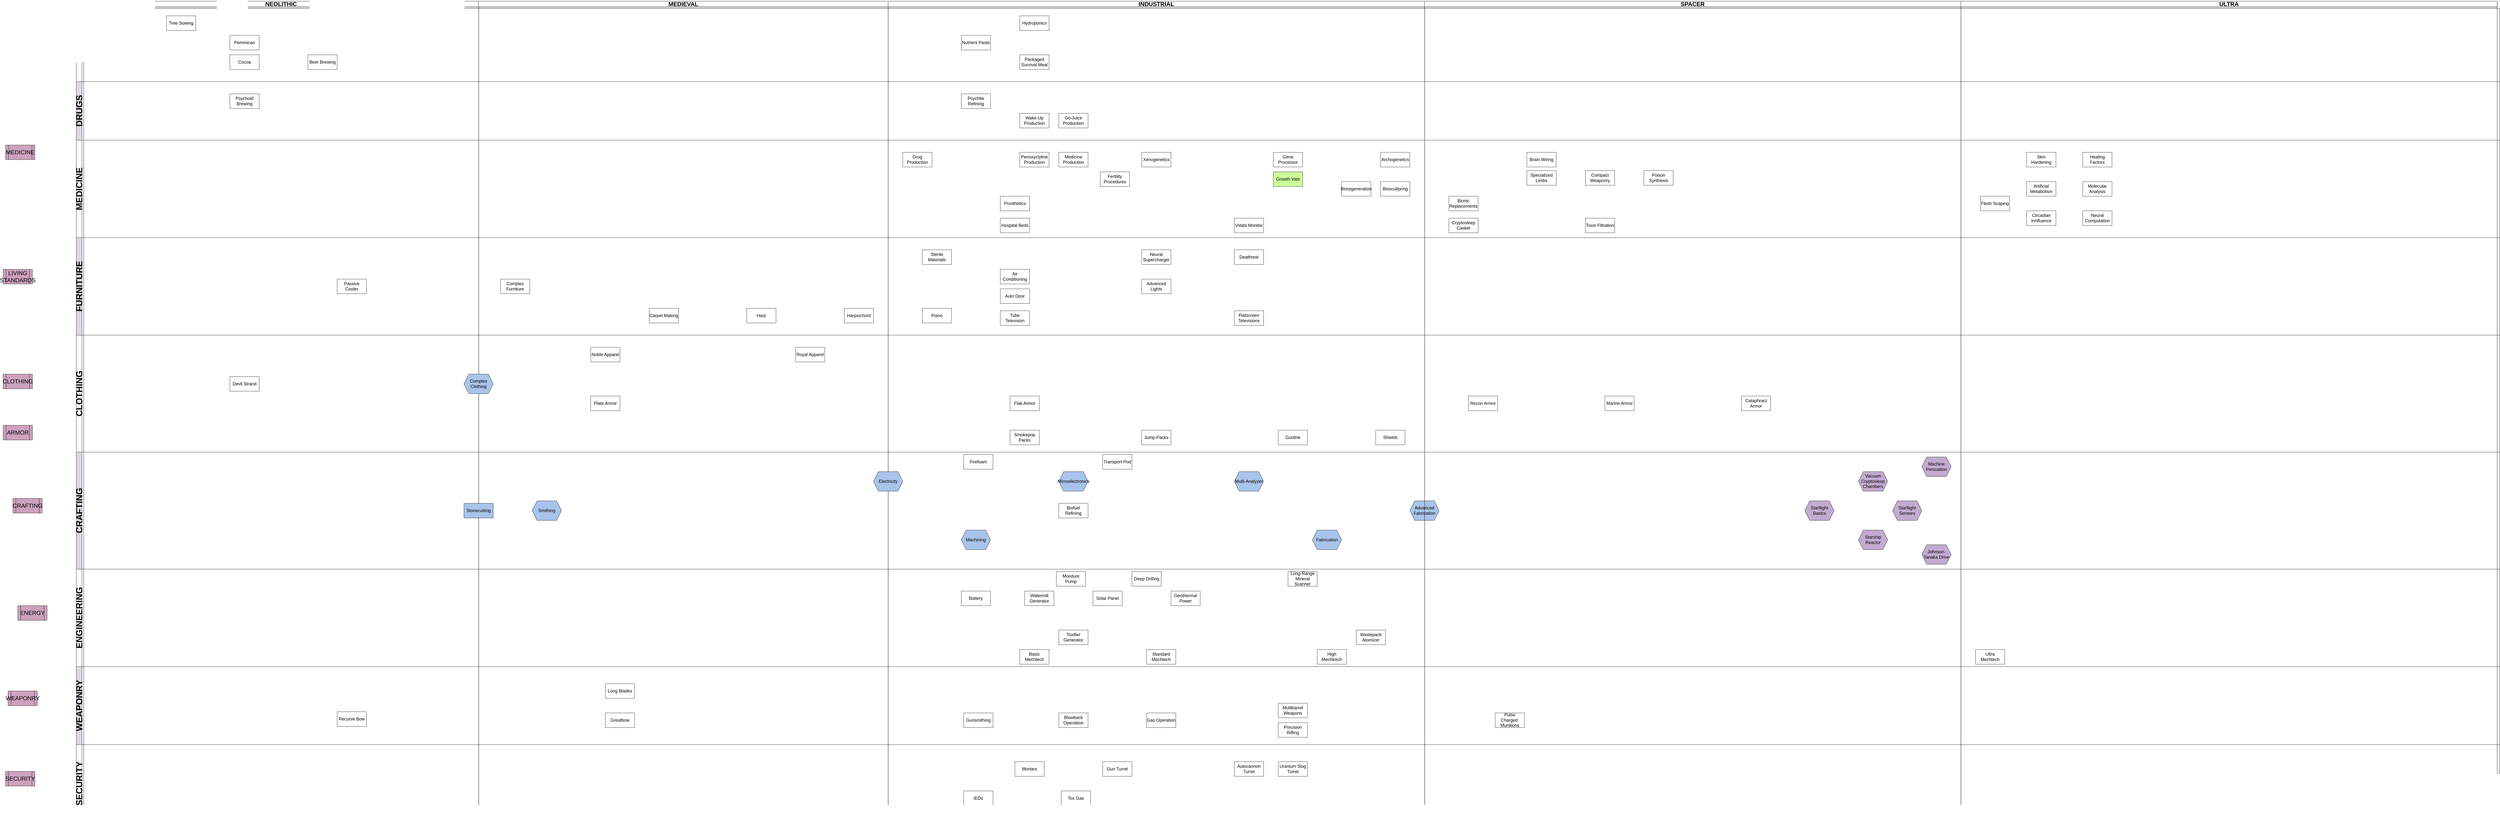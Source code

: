 <mxfile version="21.5.2" type="github">
  <diagram name="Page-1" id="KWzewiNtHVKbTdVzmJEv">
    <mxGraphModel dx="5887" dy="4160" grid="1" gridSize="10" guides="1" tooltips="1" connect="1" arrows="1" fold="1" page="1" pageScale="1" pageWidth="1100" pageHeight="850" math="0" shadow="0">
      <root>
        <mxCell id="0" />
        <mxCell id="1" parent="0" />
        <mxCell id="2xx0OkPRmbRjkBTVt8xA-1" value="&lt;font style=&quot;font-size: 24px;&quot;&gt;NEOLITHIC&lt;/font&gt;" style="swimlane;whiteSpace=wrap;html=1;movable=0;resizable=0;rotatable=0;deletable=0;editable=0;locked=1;connectable=0;shadow=1;" parent="1" vertex="1">
          <mxGeometry x="-1100" y="-850" width="1620" height="3400" as="geometry" />
        </mxCell>
        <mxCell id="2xx0OkPRmbRjkBTVt8xA-2" value="&lt;font style=&quot;font-size: 24px;&quot;&gt;MEDIEVAL&lt;/font&gt;" style="swimlane;whiteSpace=wrap;html=1;movable=0;resizable=0;rotatable=0;deletable=0;editable=0;locked=1;connectable=0;shadow=1;" parent="1" vertex="1">
          <mxGeometry x="520" y="-850" width="1680" height="3400" as="geometry" />
        </mxCell>
        <mxCell id="RUZkN_r-hM8I51EaVFaq-1" value="&lt;font style=&quot;font-size: 24px;&quot;&gt;INDUSTRIAL&lt;/font&gt;" style="swimlane;whiteSpace=wrap;html=1;movable=0;resizable=0;rotatable=0;deletable=0;editable=0;locked=1;connectable=0;shadow=1;" parent="1" vertex="1">
          <mxGeometry x="2200" y="-850" width="2200" height="3400" as="geometry" />
        </mxCell>
        <mxCell id="ZY5G_8CR-_nnytg-0bit-89" style="edgeStyle=orthogonalEdgeStyle;rounded=0;orthogonalLoop=1;jettySize=auto;html=1;exitX=0.5;exitY=0;exitDx=0;exitDy=0;entryX=0;entryY=0.5;entryDx=0;entryDy=0;" parent="1" edge="1">
          <mxGeometry relative="1" as="geometry">
            <mxPoint x="-950" y="-60" as="sourcePoint" />
          </mxGeometry>
        </mxCell>
        <mxCell id="RUZkN_r-hM8I51EaVFaq-41" value="&lt;font style=&quot;font-size: 18px;&quot;&gt;Devil Strand&lt;/font&gt;" style="rounded=0;whiteSpace=wrap;html=1;" parent="1" vertex="1">
          <mxGeometry x="-500" y="690" width="120" height="60" as="geometry" />
        </mxCell>
        <mxCell id="RUZkN_r-hM8I51EaVFaq-42" value="&lt;font style=&quot;font-size: 18px;&quot;&gt;Pemmican&lt;/font&gt;" style="rounded=0;whiteSpace=wrap;html=1;" parent="1" vertex="1">
          <mxGeometry x="-500" y="-710" width="120" height="60" as="geometry" />
        </mxCell>
        <mxCell id="RUZkN_r-hM8I51EaVFaq-43" value="&lt;font style=&quot;font-size: 18px;&quot;&gt;Recurve Bow&lt;/font&gt;" style="rounded=0;whiteSpace=wrap;html=1;" parent="1" vertex="1">
          <mxGeometry x="-60" y="2065" width="120" height="60" as="geometry" />
        </mxCell>
        <mxCell id="RUZkN_r-hM8I51EaVFaq-45" value="&lt;font style=&quot;font-size: 18px;&quot;&gt;Beer Brewing&lt;/font&gt;" style="rounded=0;whiteSpace=wrap;html=1;" parent="1" vertex="1">
          <mxGeometry x="-180" y="-630" width="120" height="60" as="geometry" />
        </mxCell>
        <mxCell id="RUZkN_r-hM8I51EaVFaq-46" value="&lt;font style=&quot;font-size: 18px;&quot;&gt;Psychoid Brewing&lt;/font&gt;" style="rounded=0;whiteSpace=wrap;html=1;" parent="1" vertex="1">
          <mxGeometry x="-500" y="-470" width="120" height="60" as="geometry" />
        </mxCell>
        <mxCell id="RUZkN_r-hM8I51EaVFaq-79" value="&lt;font style=&quot;font-size: 18px;&quot;&gt;Complex Clothing&lt;/font&gt;" style="shape=hexagon;perimeter=hexagonPerimeter2;whiteSpace=wrap;html=1;fixedSize=1;fillColor=#A9C4EB;" parent="1" vertex="1">
          <mxGeometry x="460" y="680" width="120" height="80" as="geometry" />
        </mxCell>
        <mxCell id="RUZkN_r-hM8I51EaVFaq-80" value="&lt;font style=&quot;font-size: 18px;&quot;&gt;Smithing&lt;/font&gt;" style="shape=hexagon;perimeter=hexagonPerimeter2;whiteSpace=wrap;html=1;fixedSize=1;fillColor=#A9C4EB;" parent="1" vertex="1">
          <mxGeometry x="740" y="1200" width="120" height="80" as="geometry" />
        </mxCell>
        <mxCell id="ZY5G_8CR-_nnytg-0bit-3" value="&lt;div&gt;&lt;font style=&quot;font-size: 18px;&quot;&gt;Long Blades&lt;/font&gt;&lt;/div&gt;" style="rounded=0;whiteSpace=wrap;html=1;" parent="1" vertex="1">
          <mxGeometry x="1040" y="1950" width="120" height="60" as="geometry" />
        </mxCell>
        <mxCell id="ZY5G_8CR-_nnytg-0bit-4" value="&lt;font style=&quot;font-size: 18px;&quot;&gt;Plate Armor&lt;/font&gt;" style="rounded=0;whiteSpace=wrap;html=1;" parent="1" vertex="1">
          <mxGeometry x="980" y="770" width="120" height="60" as="geometry" />
        </mxCell>
        <mxCell id="ZY5G_8CR-_nnytg-0bit-5" value="&lt;font style=&quot;font-size: 18px;&quot;&gt;Greatbow&lt;/font&gt;" style="rounded=0;whiteSpace=wrap;html=1;" parent="1" vertex="1">
          <mxGeometry x="1040" y="2070" width="120" height="60" as="geometry" />
        </mxCell>
        <mxCell id="ZY5G_8CR-_nnytg-0bit-14" value="&lt;font style=&quot;font-size: 18px;&quot;&gt;Noble Apparel&lt;/font&gt;" style="rounded=0;whiteSpace=wrap;html=1;" parent="1" vertex="1">
          <mxGeometry x="980" y="570" width="120" height="60" as="geometry" />
        </mxCell>
        <mxCell id="ZY5G_8CR-_nnytg-0bit-15" value="&lt;font style=&quot;font-size: 18px;&quot;&gt;Royal Apparel&lt;/font&gt;" style="rounded=0;whiteSpace=wrap;html=1;" parent="1" vertex="1">
          <mxGeometry x="1820" y="570" width="120" height="60" as="geometry" />
        </mxCell>
        <mxCell id="ZY5G_8CR-_nnytg-0bit-30" value="&lt;font style=&quot;font-size: 18px;&quot;&gt;Electricity&lt;/font&gt;" style="shape=hexagon;perimeter=hexagonPerimeter2;whiteSpace=wrap;html=1;fixedSize=1;fillColor=#A9C4EB;" parent="1" vertex="1">
          <mxGeometry x="2140" y="1080" width="120" height="80" as="geometry" />
        </mxCell>
        <mxCell id="ZY5G_8CR-_nnytg-0bit-31" value="&lt;font style=&quot;font-size: 18px;&quot;&gt;Machining&lt;/font&gt;" style="shape=hexagon;perimeter=hexagonPerimeter2;whiteSpace=wrap;html=1;fixedSize=1;fillColor=#A9C4EB;" parent="1" vertex="1">
          <mxGeometry x="2500" y="1320" width="120" height="80" as="geometry" />
        </mxCell>
        <mxCell id="ZY5G_8CR-_nnytg-0bit-40" value="&lt;font style=&quot;font-size: 18px;&quot;&gt;Drug Production&lt;/font&gt;" style="rounded=0;whiteSpace=wrap;html=1;" parent="1" vertex="1">
          <mxGeometry x="2260" y="-230" width="120" height="60" as="geometry" />
        </mxCell>
        <mxCell id="ZY5G_8CR-_nnytg-0bit-42" value="&lt;font style=&quot;font-size: 18px;&quot;&gt;Psychite Refining&lt;/font&gt;" style="rounded=0;whiteSpace=wrap;html=1;fillColor=#FFFFFF;" parent="1" vertex="1">
          <mxGeometry x="2500" y="-470" width="120" height="60" as="geometry" />
        </mxCell>
        <mxCell id="ZY5G_8CR-_nnytg-0bit-45" value="&lt;font style=&quot;font-size: 18px;&quot;&gt;Penoxyclyline Production&lt;/font&gt;" style="rounded=0;whiteSpace=wrap;html=1;fillColor=#FFFFFF;" parent="1" vertex="1">
          <mxGeometry x="2740" y="-230" width="120" height="60" as="geometry" />
        </mxCell>
        <mxCell id="ZY5G_8CR-_nnytg-0bit-49" value="&lt;font style=&quot;font-size: 18px;&quot;&gt;Sterile Materials&lt;/font&gt;" style="rounded=0;whiteSpace=wrap;html=1;fillColor=#FFFFFF;" parent="1" vertex="1">
          <mxGeometry x="2340" y="170" width="120" height="60" as="geometry" />
        </mxCell>
        <mxCell id="ZY5G_8CR-_nnytg-0bit-66" value="&lt;font style=&quot;font-size: 18px;&quot;&gt;Wake-Up Production&lt;/font&gt;" style="rounded=0;whiteSpace=wrap;html=1;fillColor=#FFFFFF;" parent="1" vertex="1">
          <mxGeometry x="2740" y="-390" width="120" height="60" as="geometry" />
        </mxCell>
        <mxCell id="ZY5G_8CR-_nnytg-0bit-67" value="&lt;font style=&quot;font-size: 18px;&quot;&gt;Go-Juice Production&lt;/font&gt;" style="rounded=0;whiteSpace=wrap;html=1;fillColor=#FFFFFF;" parent="1" vertex="1">
          <mxGeometry x="2900" y="-390" width="120" height="60" as="geometry" />
        </mxCell>
        <mxCell id="ZY5G_8CR-_nnytg-0bit-69" value="&lt;font style=&quot;font-size: 18px;&quot;&gt;Biofuel Refining&lt;/font&gt;" style="rounded=0;whiteSpace=wrap;html=1;fillColor=#FFFFFF;" parent="1" vertex="1">
          <mxGeometry x="2900" y="1210" width="120" height="60" as="geometry" />
        </mxCell>
        <mxCell id="ZY5G_8CR-_nnytg-0bit-70" value="&lt;font style=&quot;font-size: 18px;&quot;&gt;Battery&lt;/font&gt;" style="rounded=0;whiteSpace=wrap;html=1;fillColor=#FFFFFF;" parent="1" vertex="1">
          <mxGeometry x="2500" y="1570" width="120" height="60" as="geometry" />
        </mxCell>
        <mxCell id="ZY5G_8CR-_nnytg-0bit-71" value="&lt;div&gt;&lt;font style=&quot;font-size: 18px;&quot;&gt;Watermill Generator&lt;/font&gt;&lt;/div&gt;" style="rounded=0;whiteSpace=wrap;html=1;fillColor=#FFFFFF;" parent="1" vertex="1">
          <mxGeometry x="2760" y="1570" width="120" height="60" as="geometry" />
        </mxCell>
        <mxCell id="ZY5G_8CR-_nnytg-0bit-72" value="&lt;font style=&quot;font-size: 18px;&quot;&gt;Solar Panel&lt;/font&gt;" style="rounded=0;whiteSpace=wrap;html=1;fillColor=#FFFFFF;" parent="1" vertex="1">
          <mxGeometry x="3040" y="1570" width="120" height="60" as="geometry" />
        </mxCell>
        <mxCell id="ZY5G_8CR-_nnytg-0bit-91" value="&lt;font style=&quot;font-size: 18px;&quot;&gt;Nutrient Paste&lt;/font&gt;" style="rounded=0;whiteSpace=wrap;html=1;fillColor=#FFFFFF;" parent="1" vertex="1">
          <mxGeometry x="2500" y="-710" width="120" height="60" as="geometry" />
        </mxCell>
        <mxCell id="ZY5G_8CR-_nnytg-0bit-95" value="&lt;font style=&quot;font-size: 18px;&quot;&gt;Packaged Survival Meal&lt;/font&gt;" style="rounded=0;whiteSpace=wrap;html=1;fillColor=#FFFFFF;" parent="1" vertex="1">
          <mxGeometry x="2740" y="-630" width="120" height="60" as="geometry" />
        </mxCell>
        <mxCell id="ZY5G_8CR-_nnytg-0bit-100" value="&lt;font style=&quot;font-size: 18px;&quot;&gt;Flak Armor&lt;/font&gt;" style="rounded=0;whiteSpace=wrap;html=1;fillColor=#FFFFFF;" parent="1" vertex="1">
          <mxGeometry x="2700" y="770" width="120" height="60" as="geometry" />
        </mxCell>
        <mxCell id="ZY5G_8CR-_nnytg-0bit-104" value="&lt;font style=&quot;font-size: 18px;&quot;&gt;Mortars&lt;/font&gt;" style="rounded=0;whiteSpace=wrap;html=1;fillColor=#FFFFFF;" parent="1" vertex="1">
          <mxGeometry x="2720" y="2270" width="120" height="60" as="geometry" />
        </mxCell>
        <mxCell id="ZY5G_8CR-_nnytg-0bit-105" value="&lt;font style=&quot;font-size: 18px;&quot;&gt;Gunsmithing&lt;/font&gt;" style="rounded=0;whiteSpace=wrap;html=1;fillColor=#FFFFFF;" parent="1" vertex="1">
          <mxGeometry x="2510" y="2070" width="120" height="60" as="geometry" />
        </mxCell>
        <mxCell id="ZY5G_8CR-_nnytg-0bit-109" value="&lt;font style=&quot;font-size: 18px;&quot;&gt;Gas Operation&lt;/font&gt;" style="rounded=0;whiteSpace=wrap;html=1;fillColor=#FFFFFF;" parent="1" vertex="1">
          <mxGeometry x="3260" y="2070" width="120" height="60" as="geometry" />
        </mxCell>
        <mxCell id="ZY5G_8CR-_nnytg-0bit-110" value="&lt;font style=&quot;font-size: 18px;&quot;&gt;Blowback Operatiion&lt;/font&gt;" style="rounded=0;whiteSpace=wrap;html=1;fillColor=#FFFFFF;" parent="1" vertex="1">
          <mxGeometry x="2900" y="2070" width="120" height="60" as="geometry" />
        </mxCell>
        <mxCell id="ZY5G_8CR-_nnytg-0bit-111" value="&lt;font style=&quot;font-size: 18px;&quot;&gt;Gun Turret&lt;/font&gt;" style="rounded=0;whiteSpace=wrap;html=1;fillColor=#FFFFFF;" parent="1" vertex="1">
          <mxGeometry x="3080" y="2270" width="120" height="60" as="geometry" />
        </mxCell>
        <mxCell id="ZY5G_8CR-_nnytg-0bit-112" value="&lt;font style=&quot;font-size: 18px;&quot;&gt;Microelectronics&lt;/font&gt;" style="shape=hexagon;perimeter=hexagonPerimeter2;whiteSpace=wrap;html=1;fixedSize=1;fillColor=#A9C4EB;" parent="1" vertex="1">
          <mxGeometry x="2900" y="1080" width="120" height="80" as="geometry" />
        </mxCell>
        <mxCell id="ZY5G_8CR-_nnytg-0bit-113" value="&lt;font style=&quot;font-size: 18px;&quot;&gt;Firefoam&lt;/font&gt;" style="rounded=0;whiteSpace=wrap;html=1;fillColor=#FFFFFF;" parent="1" vertex="1">
          <mxGeometry x="2510" y="1010" width="120" height="60" as="geometry" />
        </mxCell>
        <mxCell id="ZY5G_8CR-_nnytg-0bit-114" value="&lt;font style=&quot;font-size: 18px;&quot;&gt;IEDs&lt;/font&gt;" style="rounded=0;whiteSpace=wrap;html=1;fillColor=#FFFFFF;" parent="1" vertex="1">
          <mxGeometry x="2510" y="2390" width="120" height="60" as="geometry" />
        </mxCell>
        <mxCell id="ZY5G_8CR-_nnytg-0bit-116" value="&lt;font style=&quot;font-size: 18px;&quot;&gt;Geothermal Power&lt;/font&gt;" style="rounded=0;whiteSpace=wrap;html=1;fillColor=#FFFFFF;" parent="1" vertex="1">
          <mxGeometry x="3360" y="1570" width="120" height="60" as="geometry" />
        </mxCell>
        <mxCell id="ZY5G_8CR-_nnytg-0bit-118" value="&lt;font style=&quot;font-size: 18px;&quot;&gt;Smokepop Packs&lt;/font&gt;" style="rounded=0;whiteSpace=wrap;html=1;fillColor=#FFFFFF;" parent="1" vertex="1">
          <mxGeometry x="2700" y="910" width="120" height="60" as="geometry" />
        </mxCell>
        <mxCell id="ZY5G_8CR-_nnytg-0bit-119" value="&lt;font style=&quot;font-size: 18px;&quot;&gt;Prosthetics&lt;/font&gt;" style="rounded=0;whiteSpace=wrap;html=1;fillColor=#FFFFFF;" parent="1" vertex="1">
          <mxGeometry x="2660" y="-50" width="120" height="60" as="geometry" />
        </mxCell>
        <mxCell id="ZY5G_8CR-_nnytg-0bit-123" value="&lt;font style=&quot;font-size: 18px;&quot;&gt;Moisture Pump&lt;/font&gt;" style="rounded=0;whiteSpace=wrap;html=1;fillColor=#FFFFFF;" parent="1" vertex="1">
          <mxGeometry x="2890" y="1490" width="120" height="60" as="geometry" />
        </mxCell>
        <mxCell id="ZY5G_8CR-_nnytg-0bit-125" value="&lt;font style=&quot;font-size: 18px;&quot;&gt;Hospital Beds&lt;/font&gt;" style="rounded=0;whiteSpace=wrap;html=1;fillColor=#FFFFFF;" parent="1" vertex="1">
          <mxGeometry x="2660" y="40" width="120" height="60" as="geometry" />
        </mxCell>
        <mxCell id="ZY5G_8CR-_nnytg-0bit-126" value="&lt;font style=&quot;font-size: 18px;&quot;&gt;Deep Drilling&lt;/font&gt;" style="rounded=0;whiteSpace=wrap;html=1;fillColor=#FFFFFF;" parent="1" vertex="1">
          <mxGeometry x="3200" y="1490" width="120" height="60" as="geometry" />
        </mxCell>
        <mxCell id="ZY5G_8CR-_nnytg-0bit-127" value="&lt;font style=&quot;font-size: 18px;&quot;&gt;Transport Pod&lt;/font&gt;" style="rounded=0;whiteSpace=wrap;html=1;fillColor=#FFFFFF;" parent="1" vertex="1">
          <mxGeometry x="3080" y="1010" width="120" height="60" as="geometry" />
        </mxCell>
        <mxCell id="ZY5G_8CR-_nnytg-0bit-128" value="&lt;font style=&quot;font-size: 18px;&quot;&gt;Medicine Production&lt;/font&gt;" style="rounded=0;whiteSpace=wrap;html=1;fillColor=#FFFFFF;" parent="1" vertex="1">
          <mxGeometry x="2900" y="-230" width="120" height="60" as="geometry" />
        </mxCell>
        <mxCell id="ZY5G_8CR-_nnytg-0bit-129" value="&lt;font style=&quot;font-size: 18px;&quot;&gt;Long-Range Mineral Scanner&lt;/font&gt;" style="rounded=0;whiteSpace=wrap;html=1;fillColor=#FFFFFF;" parent="1" vertex="1">
          <mxGeometry x="3840" y="1490" width="120" height="60" as="geometry" />
        </mxCell>
        <mxCell id="ZY5G_8CR-_nnytg-0bit-130" value="&lt;font style=&quot;font-size: 18px;&quot;&gt;Shields&lt;/font&gt;" style="rounded=0;whiteSpace=wrap;html=1;fillColor=#FFFFFF;" parent="1" vertex="1">
          <mxGeometry x="4200" y="910" width="120" height="60" as="geometry" />
        </mxCell>
        <mxCell id="ZY5G_8CR-_nnytg-0bit-132" value="&lt;font style=&quot;font-size: 18px;&quot;&gt;Precision Rifling&lt;/font&gt;" style="rounded=0;whiteSpace=wrap;html=1;fillColor=#FFFFFF;" parent="1" vertex="1">
          <mxGeometry x="3800" y="2110" width="120" height="60" as="geometry" />
        </mxCell>
        <mxCell id="ZY5G_8CR-_nnytg-0bit-133" value="&lt;font style=&quot;font-size: 18px;&quot;&gt;Autocannon Turret&lt;/font&gt;" style="rounded=0;whiteSpace=wrap;html=1;fillColor=#FFFFFF;" parent="1" vertex="1">
          <mxGeometry x="3620" y="2270" width="120" height="60" as="geometry" />
        </mxCell>
        <mxCell id="ZY5G_8CR-_nnytg-0bit-134" value="&lt;font style=&quot;font-size: 18px;&quot;&gt;Multibarrel Weapons&lt;/font&gt;" style="rounded=0;whiteSpace=wrap;html=1;fillColor=#FFFFFF;" parent="1" vertex="1">
          <mxGeometry x="3800" y="2030" width="120" height="60" as="geometry" />
        </mxCell>
        <mxCell id="ZY5G_8CR-_nnytg-0bit-135" value="&lt;font style=&quot;font-size: 18px;&quot;&gt;Multi-Analyzer&lt;/font&gt;" style="shape=hexagon;perimeter=hexagonPerimeter2;whiteSpace=wrap;html=1;fixedSize=1;fillColor=#A9C4EB;" parent="1" vertex="1">
          <mxGeometry x="3620" y="1080" width="120" height="80" as="geometry" />
        </mxCell>
        <mxCell id="ZY5G_8CR-_nnytg-0bit-136" value="&lt;font style=&quot;font-size: 18px;&quot;&gt;Viitals Monitor&lt;/font&gt;" style="rounded=0;whiteSpace=wrap;html=1;fillColor=#FFFFFF;" parent="1" vertex="1">
          <mxGeometry x="3620" y="40" width="120" height="60" as="geometry" />
        </mxCell>
        <mxCell id="ZY5G_8CR-_nnytg-0bit-137" value="&lt;font style=&quot;font-size: 18px;&quot;&gt;Fabrication&lt;/font&gt;" style="shape=hexagon;perimeter=hexagonPerimeter2;whiteSpace=wrap;html=1;fixedSize=1;fillColor=#A9C4EB;" parent="1" vertex="1">
          <mxGeometry x="3940" y="1320" width="120" height="80" as="geometry" />
        </mxCell>
        <mxCell id="ZY5G_8CR-_nnytg-0bit-138" value="&lt;font style=&quot;font-size: 18px;&quot;&gt;Advanced Fabrication&lt;/font&gt;" style="shape=hexagon;perimeter=hexagonPerimeter2;whiteSpace=wrap;html=1;fixedSize=1;fillColor=#A9C4EB;" parent="1" vertex="1">
          <mxGeometry x="4340" y="1200" width="120" height="80" as="geometry" />
        </mxCell>
        <mxCell id="ZY5G_8CR-_nnytg-0bit-139" value="&lt;font style=&quot;font-size: 18px;&quot;&gt;Uranium Slug Turret&lt;/font&gt;" style="rounded=0;whiteSpace=wrap;html=1;fillColor=#FFFFFF;" parent="1" vertex="1">
          <mxGeometry x="3800" y="2270" width="120" height="60" as="geometry" />
        </mxCell>
        <mxCell id="ZY5G_8CR-_nnytg-0bit-141" value="&lt;font style=&quot;font-size: 18px;&quot;&gt;Jump-Packs&lt;/font&gt;" style="rounded=0;whiteSpace=wrap;html=1;fillColor=#FFFFFF;" parent="1" vertex="1">
          <mxGeometry x="3240" y="910" width="120" height="60" as="geometry" />
        </mxCell>
        <mxCell id="ZY5G_8CR-_nnytg-0bit-142" value="&lt;font style=&quot;font-size: 18px;&quot;&gt;Gunlink&lt;/font&gt;" style="rounded=0;whiteSpace=wrap;html=1;fillColor=#FFFFFF;" parent="1" vertex="1">
          <mxGeometry x="3800" y="910" width="120" height="60" as="geometry" />
        </mxCell>
        <mxCell id="ZY5G_8CR-_nnytg-0bit-174" value="&lt;font style=&quot;font-size: 18px;&quot;&gt;Tree Sowing&lt;/font&gt;" style="rounded=0;whiteSpace=wrap;html=1;" parent="1" vertex="1">
          <mxGeometry x="-760" y="-790" width="120" height="60" as="geometry" />
        </mxCell>
        <mxCell id="ZY5G_8CR-_nnytg-0bit-175" value="&lt;font style=&quot;font-size: 18px;&quot;&gt;Cocoa&lt;/font&gt;" style="rounded=0;whiteSpace=wrap;html=1;" parent="1" vertex="1">
          <mxGeometry x="-500" y="-630" width="120" height="60" as="geometry" />
        </mxCell>
        <mxCell id="ZY5G_8CR-_nnytg-0bit-176" value="&lt;font style=&quot;font-size: 18px;&quot;&gt;Hydroponics&lt;/font&gt;" style="rounded=0;whiteSpace=wrap;html=1;fillColor=#FFFFFF;" parent="1" vertex="1">
          <mxGeometry x="2740" y="-790" width="120" height="60" as="geometry" />
        </mxCell>
        <mxCell id="ev3SWFQzuP7qwwNHrEYv-2" value="&lt;font style=&quot;font-size: 24px;&quot;&gt;SPACER&lt;/font&gt;" style="swimlane;whiteSpace=wrap;html=1;movable=0;resizable=0;rotatable=0;deletable=0;editable=0;locked=1;connectable=0;shadow=1;" parent="1" vertex="1">
          <mxGeometry x="4400" y="-850" width="2200" height="3400" as="geometry" />
        </mxCell>
        <mxCell id="ev3SWFQzuP7qwwNHrEYv-3" value="&lt;font style=&quot;font-size: 24px;&quot;&gt;ULTRA&lt;/font&gt;" style="swimlane;whiteSpace=wrap;html=1;movable=0;resizable=0;rotatable=0;deletable=0;editable=0;locked=1;connectable=0;shadow=1;" parent="1" vertex="1">
          <mxGeometry x="6600" y="-850" width="2200" height="3400" as="geometry" />
        </mxCell>
        <mxCell id="xBpKECWHiNLXpf65KAU2-7" value="&lt;font style=&quot;font-size: 18px;&quot;&gt;Bioscultpring&lt;/font&gt;" style="rounded=0;whiteSpace=wrap;html=1;fillColor=#FFFFFF;" parent="1" vertex="1">
          <mxGeometry x="4220" y="-110" width="120" height="60" as="geometry" />
        </mxCell>
        <mxCell id="xBpKECWHiNLXpf65KAU2-8" value="&lt;font style=&quot;font-size: 18px;&quot;&gt;Bioregeneration&lt;/font&gt;" style="rounded=0;whiteSpace=wrap;html=1;fillColor=#FFFFFF;" parent="1" vertex="1">
          <mxGeometry x="4060" y="-110" width="120" height="60" as="geometry" />
        </mxCell>
        <mxCell id="xBpKECWHiNLXpf65KAU2-20" value="&lt;font style=&quot;font-size: 18px;&quot;&gt;Stonecutting&lt;/font&gt;" style="rounded=0;whiteSpace=wrap;html=1;fillColor=#A9C4EB;" parent="1" vertex="1">
          <mxGeometry x="460" y="1210" width="120" height="60" as="geometry" />
        </mxCell>
        <mxCell id="xBpKECWHiNLXpf65KAU2-22" value="&lt;font style=&quot;font-size: 18px;&quot;&gt;Passive Cooler&lt;/font&gt;" style="rounded=0;whiteSpace=wrap;html=1;fillColor=#FFFFFF;" parent="1" vertex="1">
          <mxGeometry x="-60" y="290" width="120" height="60" as="geometry" />
        </mxCell>
        <mxCell id="xBpKECWHiNLXpf65KAU2-23" value="&lt;font style=&quot;font-size: 18px;&quot;&gt;Complex Furniture&lt;/font&gt;" style="rounded=0;whiteSpace=wrap;html=1;" parent="1" vertex="1">
          <mxGeometry x="610" y="290" width="120" height="60" as="geometry" />
        </mxCell>
        <mxCell id="xBpKECWHiNLXpf65KAU2-24" value="&lt;font style=&quot;font-size: 18px;&quot;&gt;Carpet Making&lt;/font&gt;" style="rounded=0;whiteSpace=wrap;html=1;" parent="1" vertex="1">
          <mxGeometry x="1220" y="410" width="120" height="60" as="geometry" />
        </mxCell>
        <mxCell id="xBpKECWHiNLXpf65KAU2-25" value="&lt;font style=&quot;font-size: 18px;&quot;&gt;Harp&lt;/font&gt;" style="rounded=0;whiteSpace=wrap;html=1;" parent="1" vertex="1">
          <mxGeometry x="1620" y="410" width="120" height="60" as="geometry" />
        </mxCell>
        <mxCell id="xBpKECWHiNLXpf65KAU2-26" value="&lt;font style=&quot;font-size: 18px;&quot;&gt;Harpsichord&lt;/font&gt;" style="rounded=0;whiteSpace=wrap;html=1;" parent="1" vertex="1">
          <mxGeometry x="2020" y="410" width="120" height="60" as="geometry" />
        </mxCell>
        <mxCell id="xBpKECWHiNLXpf65KAU2-28" value="&lt;font style=&quot;font-size: 18px;&quot;&gt;Air Conditioning&lt;/font&gt;" style="rounded=0;whiteSpace=wrap;html=1;fillColor=#FFFFFF;" parent="1" vertex="1">
          <mxGeometry x="2660" y="250" width="120" height="60" as="geometry" />
        </mxCell>
        <mxCell id="xBpKECWHiNLXpf65KAU2-29" value="&lt;font style=&quot;font-size: 18px;&quot;&gt;Auto Door&lt;/font&gt;" style="rounded=0;whiteSpace=wrap;html=1;fillColor=#FFFFFF;" parent="1" vertex="1">
          <mxGeometry x="2660" y="330" width="120" height="60" as="geometry" />
        </mxCell>
        <mxCell id="xBpKECWHiNLXpf65KAU2-30" value="&lt;font style=&quot;font-size: 18px;&quot;&gt;Tube Television&lt;/font&gt;" style="rounded=0;whiteSpace=wrap;html=1;fillColor=#FFFFFF;" parent="1" vertex="1">
          <mxGeometry x="2660" y="420" width="120" height="60" as="geometry" />
        </mxCell>
        <mxCell id="xBpKECWHiNLXpf65KAU2-31" value="&lt;font style=&quot;font-size: 18px;&quot;&gt;Advanced Lights&lt;/font&gt;" style="rounded=0;whiteSpace=wrap;html=1;fillColor=#FFFFFF;" parent="1" vertex="1">
          <mxGeometry x="3240" y="290" width="120" height="60" as="geometry" />
        </mxCell>
        <mxCell id="xBpKECWHiNLXpf65KAU2-32" value="&lt;font style=&quot;font-size: 18px;&quot;&gt;Flatscreen Televisions&lt;/font&gt;" style="rounded=0;whiteSpace=wrap;html=1;fillColor=#FFFFFF;" parent="1" vertex="1">
          <mxGeometry x="3620" y="420" width="120" height="60" as="geometry" />
        </mxCell>
        <mxCell id="xBpKECWHiNLXpf65KAU2-33" value="&lt;font style=&quot;font-size: 18px;&quot;&gt;Piano&lt;/font&gt;" style="rounded=0;whiteSpace=wrap;html=1;fillColor=#FFFFFF;" parent="1" vertex="1">
          <mxGeometry x="2340" y="410" width="120" height="60" as="geometry" />
        </mxCell>
        <mxCell id="xBpKECWHiNLXpf65KAU2-36" value="&lt;font style=&quot;font-size: 18px;&quot;&gt;Neural Supercharger&lt;/font&gt;" style="rounded=0;whiteSpace=wrap;html=1;fillColor=#FFFFFF;" parent="1" vertex="1">
          <mxGeometry x="3240" y="170" width="120" height="60" as="geometry" />
        </mxCell>
        <mxCell id="xBpKECWHiNLXpf65KAU2-37" value="&lt;font style=&quot;font-size: 18px;&quot;&gt;Toxifier Generator&lt;/font&gt;" style="rounded=0;whiteSpace=wrap;html=1;fillColor=#FFFFFF;" parent="1" vertex="1">
          <mxGeometry x="2900" y="1730" width="120" height="60" as="geometry" />
        </mxCell>
        <mxCell id="xBpKECWHiNLXpf65KAU2-38" value="&lt;font style=&quot;font-size: 18px;&quot;&gt;Xenogenetics&lt;/font&gt;" style="rounded=0;whiteSpace=wrap;html=1;fillColor=#FFFFFF;" parent="1" vertex="1">
          <mxGeometry x="3240" y="-230" width="120" height="60" as="geometry" />
        </mxCell>
        <mxCell id="xBpKECWHiNLXpf65KAU2-39" value="&lt;font style=&quot;font-size: 18px;&quot;&gt;Gene Processor&lt;/font&gt;" style="rounded=0;whiteSpace=wrap;html=1;fillColor=#FFFFFF;" parent="1" vertex="1">
          <mxGeometry x="3780" y="-230" width="120" height="60" as="geometry" />
        </mxCell>
        <mxCell id="xBpKECWHiNLXpf65KAU2-40" value="&lt;font style=&quot;font-size: 18px;&quot;&gt;Archogenetics&lt;/font&gt;" style="rounded=0;whiteSpace=wrap;html=1;fillColor=#FFFFFF;" parent="1" vertex="1">
          <mxGeometry x="4220" y="-230" width="120" height="60" as="geometry" />
        </mxCell>
        <mxCell id="xBpKECWHiNLXpf65KAU2-41" value="&lt;font style=&quot;font-size: 18px;&quot;&gt;Deathrest&lt;/font&gt;" style="rounded=0;whiteSpace=wrap;html=1;fillColor=#FFFFFF;" parent="1" vertex="1">
          <mxGeometry x="3620" y="170" width="120" height="60" as="geometry" />
        </mxCell>
        <mxCell id="xBpKECWHiNLXpf65KAU2-42" value="&lt;font style=&quot;font-size: 18px;&quot;&gt;Fertility Procedures&lt;/font&gt;" style="rounded=0;whiteSpace=wrap;html=1;fillColor=#FFFFFF;" parent="1" vertex="1">
          <mxGeometry x="3070" y="-150" width="120" height="60" as="geometry" />
        </mxCell>
        <mxCell id="xBpKECWHiNLXpf65KAU2-43" value="&lt;font style=&quot;font-size: 18px;&quot;&gt;Tox Gas&lt;/font&gt;" style="rounded=0;whiteSpace=wrap;html=1;fillColor=#FFFFFF;" parent="1" vertex="1">
          <mxGeometry x="2910" y="2390" width="120" height="60" as="geometry" />
        </mxCell>
        <mxCell id="xBpKECWHiNLXpf65KAU2-44" value="&lt;font style=&quot;font-size: 18px;&quot;&gt;Wastepack Atomizer&lt;/font&gt;" style="rounded=0;whiteSpace=wrap;html=1;fillColor=#FFFFFF;" parent="1" vertex="1">
          <mxGeometry x="4120" y="1730" width="120" height="60" as="geometry" />
        </mxCell>
        <mxCell id="xBpKECWHiNLXpf65KAU2-45" value="&lt;font style=&quot;font-size: 18px;&quot;&gt;Basic Mechtech&lt;/font&gt;" style="rounded=0;whiteSpace=wrap;html=1;fillColor=#FFFFFF;" parent="1" vertex="1">
          <mxGeometry x="2740" y="1810" width="120" height="60" as="geometry" />
        </mxCell>
        <mxCell id="xBpKECWHiNLXpf65KAU2-46" value="&lt;font style=&quot;font-size: 18px;&quot;&gt;Standard Mechtech&lt;/font&gt;" style="rounded=0;whiteSpace=wrap;html=1;fillColor=#FFFFFF;" parent="1" vertex="1">
          <mxGeometry x="3260" y="1810" width="120" height="60" as="geometry" />
        </mxCell>
        <mxCell id="xBpKECWHiNLXpf65KAU2-47" value="&lt;font style=&quot;font-size: 18px;&quot;&gt;High Mechtrech&lt;/font&gt;" style="rounded=0;whiteSpace=wrap;html=1;fillColor=#FFFFFF;" parent="1" vertex="1">
          <mxGeometry x="3960" y="1810" width="120" height="60" as="geometry" />
        </mxCell>
        <mxCell id="fRd8Sf3IZbu619kXMMKL-5" value="&lt;font style=&quot;font-size: 24px;&quot;&gt;MEDICINE&lt;/font&gt;" style="shape=process;whiteSpace=wrap;html=1;backgroundOutline=1;fillColor=#CDA2BE;" parent="1" vertex="1">
          <mxGeometry x="-1420" y="-260" width="120" height="60" as="geometry" />
        </mxCell>
        <mxCell id="fRd8Sf3IZbu619kXMMKL-14" value="&lt;font style=&quot;font-size: 24px;&quot;&gt;CLOTHING&lt;/font&gt;" style="shape=process;whiteSpace=wrap;html=1;backgroundOutline=1;fillColor=#CDA2BE;" parent="1" vertex="1">
          <mxGeometry x="-1430" y="680" width="120" height="60" as="geometry" />
        </mxCell>
        <mxCell id="fRd8Sf3IZbu619kXMMKL-15" value="&lt;font style=&quot;font-size: 24px;&quot;&gt;FOOD&lt;/font&gt;" style="shape=process;whiteSpace=wrap;html=1;backgroundOutline=1;fillColor=#CDA2BE;" parent="1" vertex="1">
          <mxGeometry x="-1430" y="-700" width="120" height="60" as="geometry" />
        </mxCell>
        <mxCell id="fRd8Sf3IZbu619kXMMKL-16" value="&lt;font style=&quot;font-size: 24px;&quot;&gt;WEAPONRY&lt;/font&gt;" style="shape=process;whiteSpace=wrap;html=1;backgroundOutline=1;fillColor=#CDA2BE;" parent="1" vertex="1">
          <mxGeometry x="-1410" y="1980" width="120" height="60" as="geometry" />
        </mxCell>
        <mxCell id="fRd8Sf3IZbu619kXMMKL-17" value="&lt;font style=&quot;font-size: 24px;&quot;&gt;ARMOR&lt;/font&gt;" style="shape=process;whiteSpace=wrap;html=1;backgroundOutline=1;fillColor=#CDA2BE;" parent="1" vertex="1">
          <mxGeometry x="-1430" y="890" width="120" height="60" as="geometry" />
        </mxCell>
        <mxCell id="fRd8Sf3IZbu619kXMMKL-18" value="&lt;font style=&quot;font-size: 24px;&quot;&gt;ENERGY&lt;/font&gt;" style="shape=process;whiteSpace=wrap;html=1;backgroundOutline=1;fillColor=#CDA2BE;" parent="1" vertex="1">
          <mxGeometry x="-1370" y="1630" width="120" height="60" as="geometry" />
        </mxCell>
        <mxCell id="fRd8Sf3IZbu619kXMMKL-19" value="&lt;font style=&quot;font-size: 24px;&quot;&gt;CRAFTING&lt;/font&gt;" style="shape=process;whiteSpace=wrap;html=1;backgroundOutline=1;fillColor=#CDA2BE;" parent="1" vertex="1">
          <mxGeometry x="-1390" y="1190" width="120" height="60" as="geometry" />
        </mxCell>
        <mxCell id="fRd8Sf3IZbu619kXMMKL-20" value="&lt;font style=&quot;font-size: 24px;&quot;&gt;SECURITY&lt;/font&gt;" style="shape=process;whiteSpace=wrap;html=1;backgroundOutline=1;fillColor=#CDA2BE;" parent="1" vertex="1">
          <mxGeometry x="-1420" y="2310" width="120" height="60" as="geometry" />
        </mxCell>
        <mxCell id="fRd8Sf3IZbu619kXMMKL-22" value="&lt;font style=&quot;font-size: 24px;&quot;&gt;LIVING STANDARDS&lt;/font&gt;" style="shape=process;whiteSpace=wrap;html=1;backgroundOutline=1;fillColor=#CDA2BE;" parent="1" vertex="1">
          <mxGeometry x="-1430" y="250" width="120" height="60" as="geometry" />
        </mxCell>
        <mxCell id="fRd8Sf3IZbu619kXMMKL-24" value="&lt;font style=&quot;font-size: 36px;&quot;&gt;FOOD&lt;/font&gt;" style="swimlane;horizontal=0;whiteSpace=wrap;html=1;startSize=23;movable=0;resizable=0;rotatable=0;deletable=0;editable=0;locked=1;connectable=0;" parent="1" vertex="1">
          <mxGeometry x="-1130" y="-820" width="9940" height="300" as="geometry" />
        </mxCell>
        <mxCell id="fRd8Sf3IZbu619kXMMKL-29" value="&lt;font style=&quot;font-size: 36px;&quot;&gt;MEDICINE&lt;/font&gt;" style="swimlane;horizontal=0;whiteSpace=wrap;html=1;startSize=23;movable=0;resizable=0;rotatable=0;deletable=0;editable=0;locked=1;connectable=0;" parent="1" vertex="1">
          <mxGeometry x="-1130" y="-280" width="9940" height="400" as="geometry" />
        </mxCell>
        <mxCell id="fRd8Sf3IZbu619kXMMKL-28" value="&lt;font style=&quot;font-size: 36px;&quot;&gt;DRUGS&lt;/font&gt;" style="swimlane;horizontal=0;whiteSpace=wrap;html=1;startSize=23;movable=0;resizable=0;rotatable=0;deletable=0;editable=0;locked=1;connectable=0;fillColor=#E1D5E7;shadow=0;" parent="1" vertex="1">
          <mxGeometry x="-1130" y="-520" width="9940" height="240" as="geometry" />
        </mxCell>
        <mxCell id="fRd8Sf3IZbu619kXMMKL-30" value="&lt;font style=&quot;font-size: 36px;&quot;&gt;FURNITURE&lt;/font&gt;" style="swimlane;horizontal=0;whiteSpace=wrap;html=1;startSize=23;movable=0;resizable=0;rotatable=0;deletable=0;editable=0;locked=1;connectable=0;fillColor=#E1D5E7;shadow=0;" parent="1" vertex="1">
          <mxGeometry x="-1130" y="120" width="9940" height="400" as="geometry" />
        </mxCell>
        <mxCell id="fRd8Sf3IZbu619kXMMKL-31" value="&lt;font style=&quot;font-size: 36px;&quot;&gt;CLOTHING&lt;/font&gt;" style="swimlane;horizontal=0;whiteSpace=wrap;html=1;startSize=23;movable=0;resizable=0;rotatable=0;deletable=0;editable=0;locked=1;connectable=0;" parent="1" vertex="1">
          <mxGeometry x="-1130" y="520" width="9940" height="480" as="geometry" />
        </mxCell>
        <mxCell id="fRd8Sf3IZbu619kXMMKL-33" value="&lt;font style=&quot;font-size: 36px;&quot;&gt;ENGINEERING&lt;/font&gt;" style="swimlane;horizontal=0;whiteSpace=wrap;html=1;startSize=23;movable=0;resizable=0;rotatable=0;deletable=0;editable=0;locked=1;connectable=0;" parent="1" vertex="1">
          <mxGeometry x="-1130" y="1480" width="9940" height="400" as="geometry" />
        </mxCell>
        <mxCell id="fRd8Sf3IZbu619kXMMKL-34" value="&lt;font style=&quot;font-size: 36px;&quot;&gt;SECURITY&lt;/font&gt;" style="swimlane;horizontal=0;whiteSpace=wrap;html=1;startSize=23;movable=0;resizable=0;rotatable=0;deletable=0;editable=0;locked=1;connectable=0;" parent="1" vertex="1">
          <mxGeometry x="-1130" y="2200" width="9940" height="320" as="geometry" />
        </mxCell>
        <mxCell id="fRd8Sf3IZbu619kXMMKL-35" value="&lt;font style=&quot;font-size: 36px;&quot;&gt;CRAFTING&lt;/font&gt;" style="swimlane;horizontal=0;whiteSpace=wrap;html=1;startSize=23;movable=0;resizable=0;rotatable=0;deletable=0;editable=0;locked=1;connectable=0;fillColor=#E1D5E7;shadow=0;" parent="1" vertex="1">
          <mxGeometry x="-1130" y="1000" width="9940" height="480" as="geometry" />
        </mxCell>
        <mxCell id="fRd8Sf3IZbu619kXMMKL-36" value="&lt;font style=&quot;font-size: 36px;&quot;&gt;WEAPONRY&lt;/font&gt;" style="swimlane;horizontal=0;whiteSpace=wrap;html=1;startSize=23;movable=0;resizable=0;rotatable=0;deletable=0;editable=0;locked=1;connectable=0;fillColor=#E1D5E7;shadow=0;" parent="1" vertex="1">
          <mxGeometry x="-1130" y="1880" width="9940" height="320" as="geometry" />
        </mxCell>
        <mxCell id="fRd8Sf3IZbu619kXMMKL-47" value="&lt;font style=&quot;font-size: 18px;&quot;&gt;Cryptosleep Casket&lt;/font&gt;" style="rounded=0;whiteSpace=wrap;html=1;fillColor=#FFFFFF;" parent="1" vertex="1">
          <mxGeometry x="4500" y="40" width="120" height="60" as="geometry" />
        </mxCell>
        <mxCell id="fRd8Sf3IZbu619kXMMKL-48" value="&lt;font style=&quot;font-size: 18px;&quot;&gt;Recon Armor&lt;/font&gt;" style="rounded=0;whiteSpace=wrap;html=1;fillColor=#FFFFFF;" parent="1" vertex="1">
          <mxGeometry x="4580" y="770" width="120" height="60" as="geometry" />
        </mxCell>
        <mxCell id="fRd8Sf3IZbu619kXMMKL-49" value="&lt;font style=&quot;font-size: 18px;&quot;&gt;Marine Armor&lt;/font&gt;" style="rounded=0;whiteSpace=wrap;html=1;fillColor=#FFFFFF;" parent="1" vertex="1">
          <mxGeometry x="5140" y="770" width="120" height="60" as="geometry" />
        </mxCell>
        <mxCell id="fRd8Sf3IZbu619kXMMKL-50" value="&lt;font style=&quot;font-size: 18px;&quot;&gt;Bionic Replacements&lt;/font&gt;" style="rounded=0;whiteSpace=wrap;html=1;fillColor=#FFFFFF;" parent="1" vertex="1">
          <mxGeometry x="4500" y="-50" width="120" height="60" as="geometry" />
        </mxCell>
        <mxCell id="fRd8Sf3IZbu619kXMMKL-51" value="&lt;font style=&quot;font-size: 18px;&quot;&gt;Cataphract Armor&lt;/font&gt;" style="rounded=0;whiteSpace=wrap;html=1;fillColor=#FFFFFF;" parent="1" vertex="1">
          <mxGeometry x="5700" y="770" width="120" height="60" as="geometry" />
        </mxCell>
        <mxCell id="fRd8Sf3IZbu619kXMMKL-52" value="&lt;font style=&quot;font-size: 18px;&quot;&gt;Brain Wiring&lt;/font&gt;" style="rounded=0;whiteSpace=wrap;html=1;fillColor=#FFFFFF;" parent="1" vertex="1">
          <mxGeometry x="4820" y="-230" width="120" height="60" as="geometry" />
        </mxCell>
        <mxCell id="fRd8Sf3IZbu619kXMMKL-53" value="&lt;font style=&quot;font-size: 18px;&quot;&gt;Specialized Limbs&lt;/font&gt;" style="rounded=0;whiteSpace=wrap;html=1;fillColor=#FFFFFF;" parent="1" vertex="1">
          <mxGeometry x="4820" y="-155" width="120" height="60" as="geometry" />
        </mxCell>
        <mxCell id="fRd8Sf3IZbu619kXMMKL-54" value="&lt;font style=&quot;font-size: 18px;&quot;&gt;Compact Weaponry&lt;/font&gt;" style="rounded=0;whiteSpace=wrap;html=1;fillColor=#FFFFFF;" parent="1" vertex="1">
          <mxGeometry x="5060" y="-155" width="120" height="60" as="geometry" />
        </mxCell>
        <mxCell id="fRd8Sf3IZbu619kXMMKL-55" value="&lt;font style=&quot;font-size: 18px;&quot;&gt;Poison Synthesis&lt;/font&gt;" style="rounded=0;whiteSpace=wrap;html=1;fillColor=#FFFFFF;" parent="1" vertex="1">
          <mxGeometry x="5300" y="-155" width="120" height="60" as="geometry" />
        </mxCell>
        <mxCell id="fRd8Sf3IZbu619kXMMKL-56" value="&lt;font style=&quot;font-size: 18px;&quot;&gt;Toxin Filtration&lt;/font&gt;" style="rounded=0;whiteSpace=wrap;html=1;fillColor=#FFFFFF;" parent="1" vertex="1">
          <mxGeometry x="5060" y="40" width="120" height="60" as="geometry" />
        </mxCell>
        <mxCell id="fRd8Sf3IZbu619kXMMKL-57" value="&lt;font style=&quot;font-size: 18px;&quot;&gt;Growth Vats&lt;/font&gt;" style="rounded=0;whiteSpace=wrap;html=1;fillColor=#CCFF99;" parent="1" vertex="1">
          <mxGeometry x="3780" y="-150" width="120" height="60" as="geometry" />
        </mxCell>
        <mxCell id="fRd8Sf3IZbu619kXMMKL-58" value="&lt;font style=&quot;font-size: 18px;&quot;&gt;Pulse Charged&amp;nbsp; Munitions&lt;/font&gt;" style="rounded=0;whiteSpace=wrap;html=1;fillColor=#FFFFFF;" parent="1" vertex="1">
          <mxGeometry x="4690" y="2070" width="120" height="60" as="geometry" />
        </mxCell>
        <mxCell id="fRd8Sf3IZbu619kXMMKL-60" value="&lt;font style=&quot;font-size: 18px;&quot;&gt;Ultra Mechtech&lt;/font&gt;" style="rounded=0;whiteSpace=wrap;html=1;fillColor=#FFFFFF;" parent="1" vertex="1">
          <mxGeometry x="6660" y="1810" width="120" height="60" as="geometry" />
        </mxCell>
        <mxCell id="fRd8Sf3IZbu619kXMMKL-61" value="&lt;font style=&quot;font-size: 18px;&quot;&gt;Artificial Metabolism&lt;/font&gt;" style="rounded=0;whiteSpace=wrap;html=1;fillColor=#FFFFFF;" parent="1" vertex="1">
          <mxGeometry x="6870" y="-110" width="120" height="60" as="geometry" />
        </mxCell>
        <mxCell id="fRd8Sf3IZbu619kXMMKL-62" value="&lt;font style=&quot;font-size: 18px;&quot;&gt;Skin Hardening&lt;/font&gt;" style="rounded=0;whiteSpace=wrap;html=1;fillColor=#FFFFFF;" parent="1" vertex="1">
          <mxGeometry x="6870" y="-230" width="120" height="60" as="geometry" />
        </mxCell>
        <mxCell id="fRd8Sf3IZbu619kXMMKL-63" value="&lt;font style=&quot;font-size: 18px;&quot;&gt;Healing Factors&lt;/font&gt;" style="rounded=0;whiteSpace=wrap;html=1;fillColor=#FFFFFF;" parent="1" vertex="1">
          <mxGeometry x="7100" y="-230" width="120" height="60" as="geometry" />
        </mxCell>
        <mxCell id="fRd8Sf3IZbu619kXMMKL-64" value="&lt;font style=&quot;font-size: 18px;&quot;&gt;Neural Computation&lt;/font&gt;" style="rounded=0;whiteSpace=wrap;html=1;fillColor=#FFFFFF;" parent="1" vertex="1">
          <mxGeometry x="7100" y="10" width="120" height="60" as="geometry" />
        </mxCell>
        <mxCell id="fRd8Sf3IZbu619kXMMKL-65" value="&lt;font style=&quot;font-size: 18px;&quot;&gt;Flesh Scaping&lt;/font&gt;" style="rounded=0;whiteSpace=wrap;html=1;fillColor=#FFFFFF;" parent="1" vertex="1">
          <mxGeometry x="6680" y="-50" width="120" height="60" as="geometry" />
        </mxCell>
        <mxCell id="fRd8Sf3IZbu619kXMMKL-66" value="&lt;font style=&quot;font-size: 18px;&quot;&gt;Molecular Analysis&lt;/font&gt;" style="rounded=0;whiteSpace=wrap;html=1;fillColor=#FFFFFF;" parent="1" vertex="1">
          <mxGeometry x="7100" y="-110" width="120" height="60" as="geometry" />
        </mxCell>
        <mxCell id="fRd8Sf3IZbu619kXMMKL-67" value="&lt;font style=&quot;font-size: 18px;&quot;&gt;Circadian Innfluence&lt;/font&gt;" style="rounded=0;whiteSpace=wrap;html=1;fillColor=#FFFFFF;" parent="1" vertex="1">
          <mxGeometry x="6870" y="10" width="120" height="60" as="geometry" />
        </mxCell>
        <mxCell id="fRd8Sf3IZbu619kXMMKL-68" value="&lt;font style=&quot;font-size: 18px;&quot;&gt;Starflight Basics&lt;/font&gt;" style="shape=hexagon;perimeter=hexagonPerimeter2;whiteSpace=wrap;html=1;fixedSize=1;fillColor=#C3ABD0;" parent="1" vertex="1">
          <mxGeometry x="5960" y="1200" width="120" height="80" as="geometry" />
        </mxCell>
        <mxCell id="fRd8Sf3IZbu619kXMMKL-69" value="&lt;font style=&quot;font-size: 18px;&quot;&gt;Starflight Sensors&lt;/font&gt;" style="shape=hexagon;perimeter=hexagonPerimeter2;whiteSpace=wrap;html=1;fixedSize=1;fillColor=#C3ABD0;" parent="1" vertex="1">
          <mxGeometry x="6320" y="1200" width="120" height="80" as="geometry" />
        </mxCell>
        <mxCell id="fRd8Sf3IZbu619kXMMKL-70" value="&lt;font style=&quot;font-size: 18px;&quot;&gt;Vacuum Cryptosleep Chambers&lt;/font&gt;" style="shape=hexagon;perimeter=hexagonPerimeter2;whiteSpace=wrap;html=1;fixedSize=1;fillColor=#C3ABD0;" parent="1" vertex="1">
          <mxGeometry x="6180" y="1080" width="120" height="80" as="geometry" />
        </mxCell>
        <mxCell id="fRd8Sf3IZbu619kXMMKL-71" value="&lt;font style=&quot;font-size: 18px;&quot;&gt;Starship Reactor&lt;/font&gt;" style="shape=hexagon;perimeter=hexagonPerimeter2;whiteSpace=wrap;html=1;fixedSize=1;fillColor=#C3ABD0;" parent="1" vertex="1">
          <mxGeometry x="6180" y="1320" width="120" height="80" as="geometry" />
        </mxCell>
        <mxCell id="fRd8Sf3IZbu619kXMMKL-72" value="&lt;font style=&quot;font-size: 18px;&quot;&gt;Johnson-Tanaka Drive&lt;/font&gt;" style="shape=hexagon;perimeter=hexagonPerimeter2;whiteSpace=wrap;html=1;fixedSize=1;fillColor=#C3ABD0;" parent="1" vertex="1">
          <mxGeometry x="6440" y="1380" width="120" height="80" as="geometry" />
        </mxCell>
        <mxCell id="fRd8Sf3IZbu619kXMMKL-73" value="&lt;font style=&quot;font-size: 18px;&quot;&gt;Machine Persuation&lt;/font&gt;" style="shape=hexagon;perimeter=hexagonPerimeter2;whiteSpace=wrap;html=1;fixedSize=1;fillColor=#C3ABD0;" parent="1" vertex="1">
          <mxGeometry x="6440" y="1020" width="120" height="80" as="geometry" />
        </mxCell>
      </root>
    </mxGraphModel>
  </diagram>
</mxfile>
